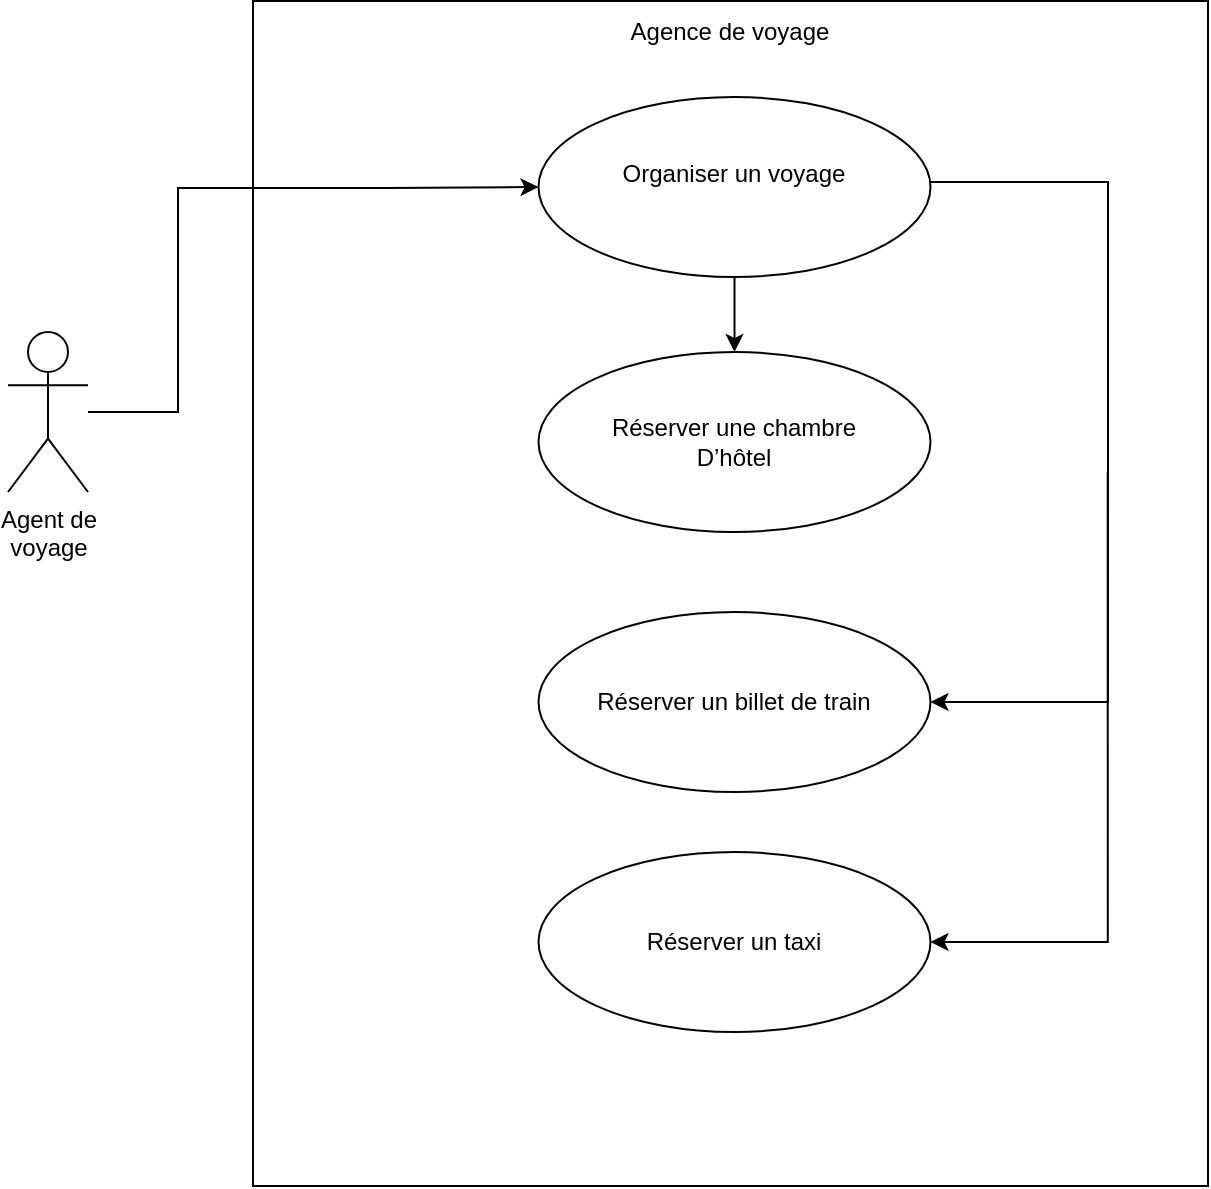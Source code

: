 <mxfile version="14.1.8" type="github">
  <diagram id="nZvlx9XGNHBedg-SJBJo" name="Page-1">
    <mxGraphModel dx="781" dy="444" grid="1" gridSize="10" guides="1" tooltips="1" connect="1" arrows="1" fold="1" page="1" pageScale="1" pageWidth="827" pageHeight="1169" math="0" shadow="0">
      <root>
        <mxCell id="0" />
        <mxCell id="1" parent="0" />
        <mxCell id="-KEvSBrfhPXXnUt3q98G-3" value="" style="rounded=0;whiteSpace=wrap;html=1;rotation=90;" vertex="1" parent="1">
          <mxGeometry x="225" y="92" width="592.5" height="477.5" as="geometry" />
        </mxCell>
        <mxCell id="-KEvSBrfhPXXnUt3q98G-10" value="" style="edgeStyle=orthogonalEdgeStyle;rounded=0;orthogonalLoop=1;jettySize=auto;html=1;entryX=0;entryY=0.5;entryDx=0;entryDy=0;" edge="1" parent="1" source="-KEvSBrfhPXXnUt3q98G-4" target="-KEvSBrfhPXXnUt3q98G-9">
          <mxGeometry relative="1" as="geometry">
            <mxPoint x="523" y="200" as="targetPoint" />
            <Array as="points">
              <mxPoint x="245" y="240" />
              <mxPoint x="245" y="128" />
              <mxPoint x="350" y="128" />
            </Array>
          </mxGeometry>
        </mxCell>
        <mxCell id="-KEvSBrfhPXXnUt3q98G-4" value="&lt;div&gt;Agent de &lt;br&gt;&lt;/div&gt;&lt;div&gt;voyage&lt;br&gt;&lt;/div&gt;" style="shape=umlActor;verticalLabelPosition=bottom;verticalAlign=top;html=1;outlineConnect=0;" vertex="1" parent="1">
          <mxGeometry x="160" y="200" width="40" height="80" as="geometry" />
        </mxCell>
        <mxCell id="-KEvSBrfhPXXnUt3q98G-5" value="&lt;div&gt;Réserver une chambre&lt;/div&gt;&lt;div&gt;D’hôtel &lt;br&gt;&lt;/div&gt;" style="ellipse;whiteSpace=wrap;html=1;" vertex="1" parent="1">
          <mxGeometry x="425.25" y="210" width="196" height="90" as="geometry" />
        </mxCell>
        <mxCell id="-KEvSBrfhPXXnUt3q98G-7" value="Réserver un taxi" style="ellipse;whiteSpace=wrap;html=1;" vertex="1" parent="1">
          <mxGeometry x="425.25" y="460" width="196" height="90" as="geometry" />
        </mxCell>
        <mxCell id="-KEvSBrfhPXXnUt3q98G-8" value="Réserver un billet de train" style="ellipse;whiteSpace=wrap;html=1;" vertex="1" parent="1">
          <mxGeometry x="425.25" y="340" width="196" height="90" as="geometry" />
        </mxCell>
        <mxCell id="-KEvSBrfhPXXnUt3q98G-9" value="&lt;div&gt;Organiser un voyage&lt;/div&gt;&lt;div&gt;&lt;br&gt;&lt;/div&gt;" style="ellipse;whiteSpace=wrap;html=1;" vertex="1" parent="1">
          <mxGeometry x="425.25" y="82.5" width="196" height="90" as="geometry" />
        </mxCell>
        <mxCell id="-KEvSBrfhPXXnUt3q98G-20" value="Agence de voyage " style="text;html=1;strokeColor=none;fillColor=none;align=center;verticalAlign=middle;whiteSpace=wrap;rounded=0;" vertex="1" parent="1">
          <mxGeometry x="421.25" y="40" width="200" height="20" as="geometry" />
        </mxCell>
        <mxCell id="-KEvSBrfhPXXnUt3q98G-24" value="" style="edgeStyle=orthogonalEdgeStyle;rounded=0;orthogonalLoop=1;jettySize=auto;html=1;entryX=1;entryY=0.5;entryDx=0;entryDy=0;" edge="1" parent="1" source="-KEvSBrfhPXXnUt3q98G-9" target="-KEvSBrfhPXXnUt3q98G-8">
          <mxGeometry relative="1" as="geometry">
            <mxPoint x="400" y="240" as="sourcePoint" />
            <mxPoint x="723" y="210" as="targetPoint" />
            <Array as="points">
              <mxPoint x="710" y="125" />
              <mxPoint x="710" y="385" />
            </Array>
          </mxGeometry>
        </mxCell>
        <mxCell id="-KEvSBrfhPXXnUt3q98G-25" value="" style="edgeStyle=orthogonalEdgeStyle;rounded=0;orthogonalLoop=1;jettySize=auto;html=1;entryX=1;entryY=0.5;entryDx=0;entryDy=0;" edge="1" parent="1" target="-KEvSBrfhPXXnUt3q98G-7">
          <mxGeometry relative="1" as="geometry">
            <mxPoint x="709.85" y="270" as="sourcePoint" />
            <mxPoint x="621.25" y="535" as="targetPoint" />
            <Array as="points">
              <mxPoint x="710" y="505" />
            </Array>
          </mxGeometry>
        </mxCell>
        <mxCell id="-KEvSBrfhPXXnUt3q98G-36" value="" style="endArrow=classic;html=1;exitX=0.5;exitY=1;exitDx=0;exitDy=0;entryX=0.5;entryY=0;entryDx=0;entryDy=0;" edge="1" parent="1" source="-KEvSBrfhPXXnUt3q98G-9" target="-KEvSBrfhPXXnUt3q98G-5">
          <mxGeometry width="50" height="50" relative="1" as="geometry">
            <mxPoint x="520" y="220" as="sourcePoint" />
            <mxPoint x="570" y="170" as="targetPoint" />
          </mxGeometry>
        </mxCell>
      </root>
    </mxGraphModel>
  </diagram>
</mxfile>
